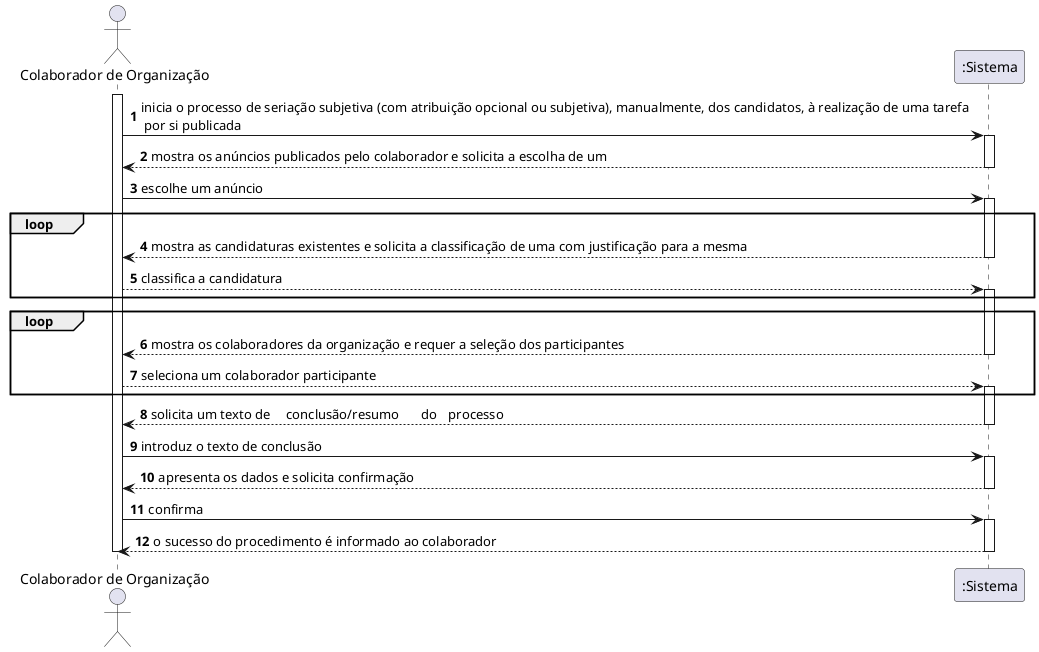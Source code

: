 @startuml
autonumber


actor "Colaborador de Organização" as COLAB

participant ":Sistema" as SIST

activate COLAB
COLAB -> SIST : inicia o processo de seriação subjetiva (com atribuição opcional ou subjetiva), manualmente, dos candidatos, à realização de uma tarefa \n por si publicada
activate SIST
SIST --> COLAB : mostra os anúncios publicados pelo colaborador e solicita a escolha de um
deactivate SIST

COLAB -> SIST : escolhe um anúncio

loop
activate SIST
SIST --> COLAB : mostra as candidaturas existentes e solicita a classificação de uma com justificação para a mesma
deactivate SIST
COLAB --> SIST : classifica a candidatura
activate SIST
end loop

loop
SIST --> COLAB : mostra os colaboradores da organização e requer a seleção dos participantes
deactivate SIST
COLAB --> SIST : seleciona um colaborador participante
activate SIST
end loop

SIST --> COLAB : solicita um texto de	conclusão/resumo	do	processo
deactivate SIST

COLAB -> SIST : introduz o texto de conclusão
activate SIST
SIST --> COLAB : apresenta os dados e solicita confirmação
deactivate SIST

COLAB -> SIST : confirma
activate SIST
SIST --> COLAB : o sucesso do procedimento é informado ao colaborador
deactivate SIST


deactivate COLAB

@enduml
